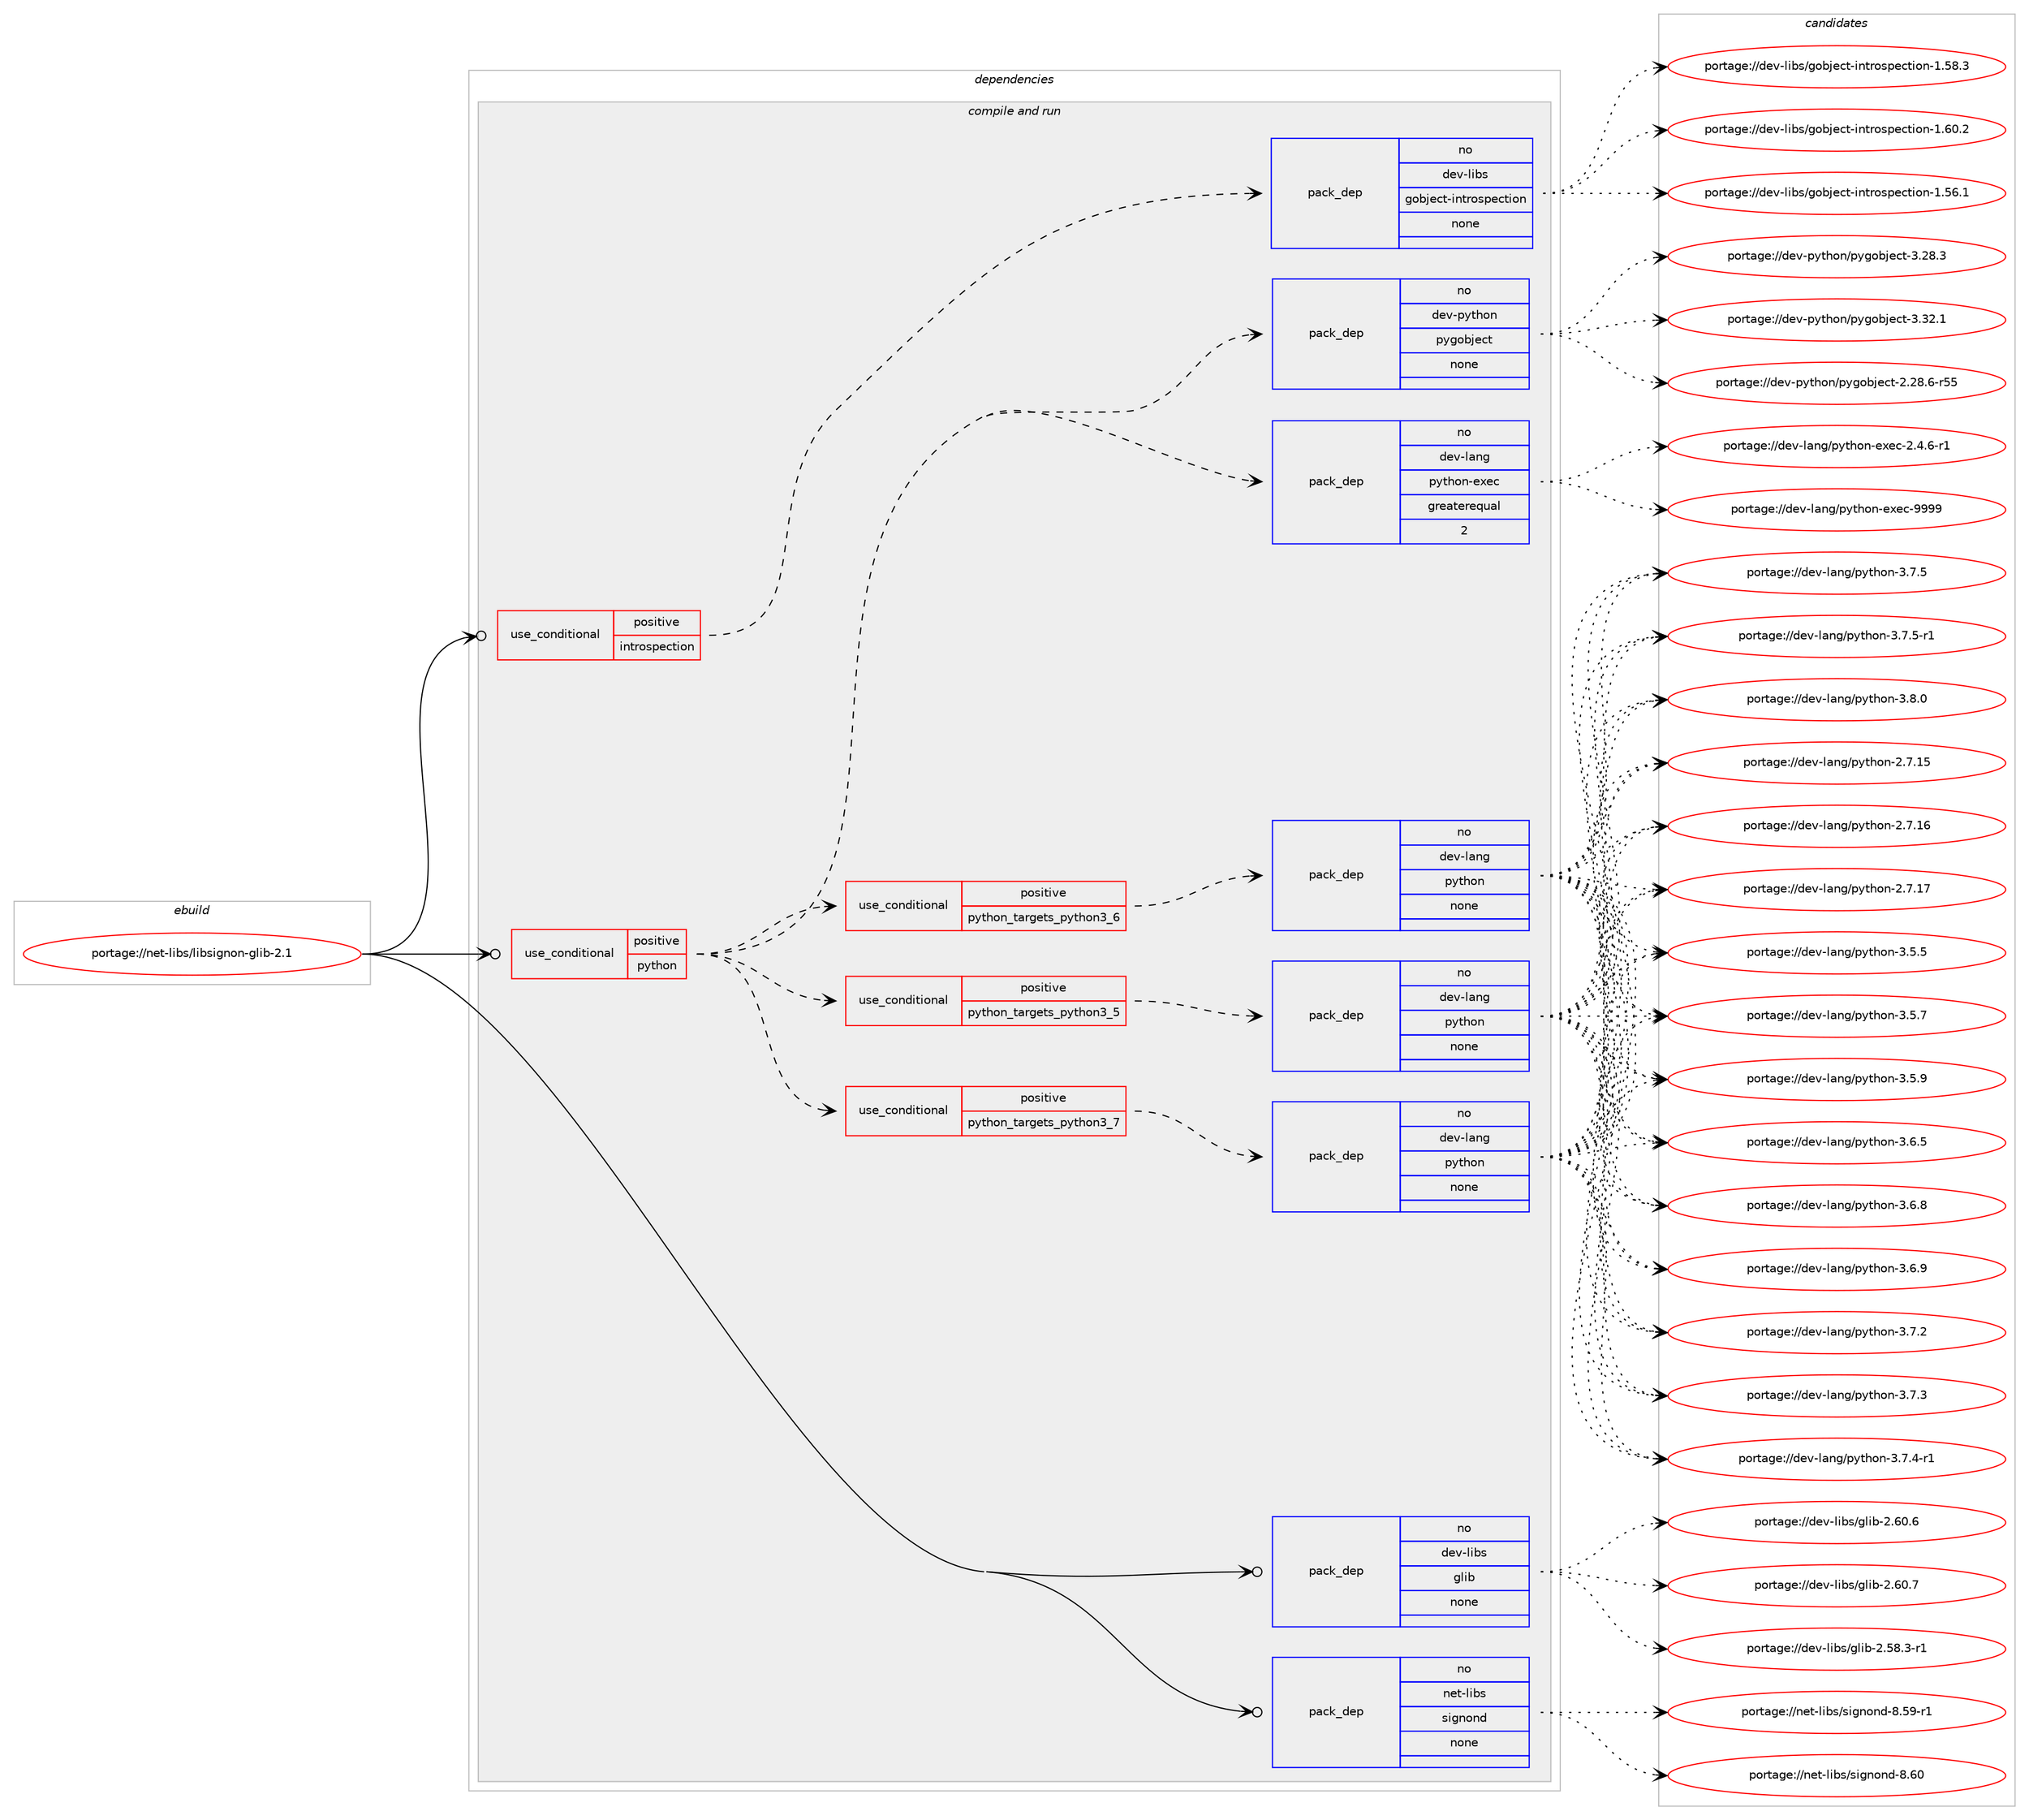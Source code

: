 digraph prolog {

# *************
# Graph options
# *************

newrank=true;
concentrate=true;
compound=true;
graph [rankdir=LR,fontname=Helvetica,fontsize=10,ranksep=1.5];#, ranksep=2.5, nodesep=0.2];
edge  [arrowhead=vee];
node  [fontname=Helvetica,fontsize=10];

# **********
# The ebuild
# **********

subgraph cluster_leftcol {
color=gray;
rank=same;
label=<<i>ebuild</i>>;
id [label="portage://net-libs/libsignon-glib-2.1", color=red, width=4, href="../net-libs/libsignon-glib-2.1.svg"];
}

# ****************
# The dependencies
# ****************

subgraph cluster_midcol {
color=gray;
label=<<i>dependencies</i>>;
subgraph cluster_compile {
fillcolor="#eeeeee";
style=filled;
label=<<i>compile</i>>;
}
subgraph cluster_compileandrun {
fillcolor="#eeeeee";
style=filled;
label=<<i>compile and run</i>>;
subgraph cond90016 {
dependency360055 [label=<<TABLE BORDER="0" CELLBORDER="1" CELLSPACING="0" CELLPADDING="4"><TR><TD ROWSPAN="3" CELLPADDING="10">use_conditional</TD></TR><TR><TD>positive</TD></TR><TR><TD>introspection</TD></TR></TABLE>>, shape=none, color=red];
subgraph pack264058 {
dependency360056 [label=<<TABLE BORDER="0" CELLBORDER="1" CELLSPACING="0" CELLPADDING="4" WIDTH="220"><TR><TD ROWSPAN="6" CELLPADDING="30">pack_dep</TD></TR><TR><TD WIDTH="110">no</TD></TR><TR><TD>dev-libs</TD></TR><TR><TD>gobject-introspection</TD></TR><TR><TD>none</TD></TR><TR><TD></TD></TR></TABLE>>, shape=none, color=blue];
}
dependency360055:e -> dependency360056:w [weight=20,style="dashed",arrowhead="vee"];
}
id:e -> dependency360055:w [weight=20,style="solid",arrowhead="odotvee"];
subgraph cond90017 {
dependency360057 [label=<<TABLE BORDER="0" CELLBORDER="1" CELLSPACING="0" CELLPADDING="4"><TR><TD ROWSPAN="3" CELLPADDING="10">use_conditional</TD></TR><TR><TD>positive</TD></TR><TR><TD>python</TD></TR></TABLE>>, shape=none, color=red];
subgraph cond90018 {
dependency360058 [label=<<TABLE BORDER="0" CELLBORDER="1" CELLSPACING="0" CELLPADDING="4"><TR><TD ROWSPAN="3" CELLPADDING="10">use_conditional</TD></TR><TR><TD>positive</TD></TR><TR><TD>python_targets_python3_5</TD></TR></TABLE>>, shape=none, color=red];
subgraph pack264059 {
dependency360059 [label=<<TABLE BORDER="0" CELLBORDER="1" CELLSPACING="0" CELLPADDING="4" WIDTH="220"><TR><TD ROWSPAN="6" CELLPADDING="30">pack_dep</TD></TR><TR><TD WIDTH="110">no</TD></TR><TR><TD>dev-lang</TD></TR><TR><TD>python</TD></TR><TR><TD>none</TD></TR><TR><TD></TD></TR></TABLE>>, shape=none, color=blue];
}
dependency360058:e -> dependency360059:w [weight=20,style="dashed",arrowhead="vee"];
}
dependency360057:e -> dependency360058:w [weight=20,style="dashed",arrowhead="vee"];
subgraph cond90019 {
dependency360060 [label=<<TABLE BORDER="0" CELLBORDER="1" CELLSPACING="0" CELLPADDING="4"><TR><TD ROWSPAN="3" CELLPADDING="10">use_conditional</TD></TR><TR><TD>positive</TD></TR><TR><TD>python_targets_python3_6</TD></TR></TABLE>>, shape=none, color=red];
subgraph pack264060 {
dependency360061 [label=<<TABLE BORDER="0" CELLBORDER="1" CELLSPACING="0" CELLPADDING="4" WIDTH="220"><TR><TD ROWSPAN="6" CELLPADDING="30">pack_dep</TD></TR><TR><TD WIDTH="110">no</TD></TR><TR><TD>dev-lang</TD></TR><TR><TD>python</TD></TR><TR><TD>none</TD></TR><TR><TD></TD></TR></TABLE>>, shape=none, color=blue];
}
dependency360060:e -> dependency360061:w [weight=20,style="dashed",arrowhead="vee"];
}
dependency360057:e -> dependency360060:w [weight=20,style="dashed",arrowhead="vee"];
subgraph cond90020 {
dependency360062 [label=<<TABLE BORDER="0" CELLBORDER="1" CELLSPACING="0" CELLPADDING="4"><TR><TD ROWSPAN="3" CELLPADDING="10">use_conditional</TD></TR><TR><TD>positive</TD></TR><TR><TD>python_targets_python3_7</TD></TR></TABLE>>, shape=none, color=red];
subgraph pack264061 {
dependency360063 [label=<<TABLE BORDER="0" CELLBORDER="1" CELLSPACING="0" CELLPADDING="4" WIDTH="220"><TR><TD ROWSPAN="6" CELLPADDING="30">pack_dep</TD></TR><TR><TD WIDTH="110">no</TD></TR><TR><TD>dev-lang</TD></TR><TR><TD>python</TD></TR><TR><TD>none</TD></TR><TR><TD></TD></TR></TABLE>>, shape=none, color=blue];
}
dependency360062:e -> dependency360063:w [weight=20,style="dashed",arrowhead="vee"];
}
dependency360057:e -> dependency360062:w [weight=20,style="dashed",arrowhead="vee"];
subgraph pack264062 {
dependency360064 [label=<<TABLE BORDER="0" CELLBORDER="1" CELLSPACING="0" CELLPADDING="4" WIDTH="220"><TR><TD ROWSPAN="6" CELLPADDING="30">pack_dep</TD></TR><TR><TD WIDTH="110">no</TD></TR><TR><TD>dev-lang</TD></TR><TR><TD>python-exec</TD></TR><TR><TD>greaterequal</TD></TR><TR><TD>2</TD></TR></TABLE>>, shape=none, color=blue];
}
dependency360057:e -> dependency360064:w [weight=20,style="dashed",arrowhead="vee"];
subgraph pack264063 {
dependency360065 [label=<<TABLE BORDER="0" CELLBORDER="1" CELLSPACING="0" CELLPADDING="4" WIDTH="220"><TR><TD ROWSPAN="6" CELLPADDING="30">pack_dep</TD></TR><TR><TD WIDTH="110">no</TD></TR><TR><TD>dev-python</TD></TR><TR><TD>pygobject</TD></TR><TR><TD>none</TD></TR><TR><TD></TD></TR></TABLE>>, shape=none, color=blue];
}
dependency360057:e -> dependency360065:w [weight=20,style="dashed",arrowhead="vee"];
}
id:e -> dependency360057:w [weight=20,style="solid",arrowhead="odotvee"];
subgraph pack264064 {
dependency360066 [label=<<TABLE BORDER="0" CELLBORDER="1" CELLSPACING="0" CELLPADDING="4" WIDTH="220"><TR><TD ROWSPAN="6" CELLPADDING="30">pack_dep</TD></TR><TR><TD WIDTH="110">no</TD></TR><TR><TD>dev-libs</TD></TR><TR><TD>glib</TD></TR><TR><TD>none</TD></TR><TR><TD></TD></TR></TABLE>>, shape=none, color=blue];
}
id:e -> dependency360066:w [weight=20,style="solid",arrowhead="odotvee"];
subgraph pack264065 {
dependency360067 [label=<<TABLE BORDER="0" CELLBORDER="1" CELLSPACING="0" CELLPADDING="4" WIDTH="220"><TR><TD ROWSPAN="6" CELLPADDING="30">pack_dep</TD></TR><TR><TD WIDTH="110">no</TD></TR><TR><TD>net-libs</TD></TR><TR><TD>signond</TD></TR><TR><TD>none</TD></TR><TR><TD></TD></TR></TABLE>>, shape=none, color=blue];
}
id:e -> dependency360067:w [weight=20,style="solid",arrowhead="odotvee"];
}
subgraph cluster_run {
fillcolor="#eeeeee";
style=filled;
label=<<i>run</i>>;
}
}

# **************
# The candidates
# **************

subgraph cluster_choices {
rank=same;
color=gray;
label=<<i>candidates</i>>;

subgraph choice264058 {
color=black;
nodesep=1;
choiceportage1001011184510810598115471031119810610199116451051101161141111151121019911610511111045494653544649 [label="portage://dev-libs/gobject-introspection-1.56.1", color=red, width=4,href="../dev-libs/gobject-introspection-1.56.1.svg"];
choiceportage1001011184510810598115471031119810610199116451051101161141111151121019911610511111045494653564651 [label="portage://dev-libs/gobject-introspection-1.58.3", color=red, width=4,href="../dev-libs/gobject-introspection-1.58.3.svg"];
choiceportage1001011184510810598115471031119810610199116451051101161141111151121019911610511111045494654484650 [label="portage://dev-libs/gobject-introspection-1.60.2", color=red, width=4,href="../dev-libs/gobject-introspection-1.60.2.svg"];
dependency360056:e -> choiceportage1001011184510810598115471031119810610199116451051101161141111151121019911610511111045494653544649:w [style=dotted,weight="100"];
dependency360056:e -> choiceportage1001011184510810598115471031119810610199116451051101161141111151121019911610511111045494653564651:w [style=dotted,weight="100"];
dependency360056:e -> choiceportage1001011184510810598115471031119810610199116451051101161141111151121019911610511111045494654484650:w [style=dotted,weight="100"];
}
subgraph choice264059 {
color=black;
nodesep=1;
choiceportage10010111845108971101034711212111610411111045504655464953 [label="portage://dev-lang/python-2.7.15", color=red, width=4,href="../dev-lang/python-2.7.15.svg"];
choiceportage10010111845108971101034711212111610411111045504655464954 [label="portage://dev-lang/python-2.7.16", color=red, width=4,href="../dev-lang/python-2.7.16.svg"];
choiceportage10010111845108971101034711212111610411111045504655464955 [label="portage://dev-lang/python-2.7.17", color=red, width=4,href="../dev-lang/python-2.7.17.svg"];
choiceportage100101118451089711010347112121116104111110455146534653 [label="portage://dev-lang/python-3.5.5", color=red, width=4,href="../dev-lang/python-3.5.5.svg"];
choiceportage100101118451089711010347112121116104111110455146534655 [label="portage://dev-lang/python-3.5.7", color=red, width=4,href="../dev-lang/python-3.5.7.svg"];
choiceportage100101118451089711010347112121116104111110455146534657 [label="portage://dev-lang/python-3.5.9", color=red, width=4,href="../dev-lang/python-3.5.9.svg"];
choiceportage100101118451089711010347112121116104111110455146544653 [label="portage://dev-lang/python-3.6.5", color=red, width=4,href="../dev-lang/python-3.6.5.svg"];
choiceportage100101118451089711010347112121116104111110455146544656 [label="portage://dev-lang/python-3.6.8", color=red, width=4,href="../dev-lang/python-3.6.8.svg"];
choiceportage100101118451089711010347112121116104111110455146544657 [label="portage://dev-lang/python-3.6.9", color=red, width=4,href="../dev-lang/python-3.6.9.svg"];
choiceportage100101118451089711010347112121116104111110455146554650 [label="portage://dev-lang/python-3.7.2", color=red, width=4,href="../dev-lang/python-3.7.2.svg"];
choiceportage100101118451089711010347112121116104111110455146554651 [label="portage://dev-lang/python-3.7.3", color=red, width=4,href="../dev-lang/python-3.7.3.svg"];
choiceportage1001011184510897110103471121211161041111104551465546524511449 [label="portage://dev-lang/python-3.7.4-r1", color=red, width=4,href="../dev-lang/python-3.7.4-r1.svg"];
choiceportage100101118451089711010347112121116104111110455146554653 [label="portage://dev-lang/python-3.7.5", color=red, width=4,href="../dev-lang/python-3.7.5.svg"];
choiceportage1001011184510897110103471121211161041111104551465546534511449 [label="portage://dev-lang/python-3.7.5-r1", color=red, width=4,href="../dev-lang/python-3.7.5-r1.svg"];
choiceportage100101118451089711010347112121116104111110455146564648 [label="portage://dev-lang/python-3.8.0", color=red, width=4,href="../dev-lang/python-3.8.0.svg"];
dependency360059:e -> choiceportage10010111845108971101034711212111610411111045504655464953:w [style=dotted,weight="100"];
dependency360059:e -> choiceportage10010111845108971101034711212111610411111045504655464954:w [style=dotted,weight="100"];
dependency360059:e -> choiceportage10010111845108971101034711212111610411111045504655464955:w [style=dotted,weight="100"];
dependency360059:e -> choiceportage100101118451089711010347112121116104111110455146534653:w [style=dotted,weight="100"];
dependency360059:e -> choiceportage100101118451089711010347112121116104111110455146534655:w [style=dotted,weight="100"];
dependency360059:e -> choiceportage100101118451089711010347112121116104111110455146534657:w [style=dotted,weight="100"];
dependency360059:e -> choiceportage100101118451089711010347112121116104111110455146544653:w [style=dotted,weight="100"];
dependency360059:e -> choiceportage100101118451089711010347112121116104111110455146544656:w [style=dotted,weight="100"];
dependency360059:e -> choiceportage100101118451089711010347112121116104111110455146544657:w [style=dotted,weight="100"];
dependency360059:e -> choiceportage100101118451089711010347112121116104111110455146554650:w [style=dotted,weight="100"];
dependency360059:e -> choiceportage100101118451089711010347112121116104111110455146554651:w [style=dotted,weight="100"];
dependency360059:e -> choiceportage1001011184510897110103471121211161041111104551465546524511449:w [style=dotted,weight="100"];
dependency360059:e -> choiceportage100101118451089711010347112121116104111110455146554653:w [style=dotted,weight="100"];
dependency360059:e -> choiceportage1001011184510897110103471121211161041111104551465546534511449:w [style=dotted,weight="100"];
dependency360059:e -> choiceportage100101118451089711010347112121116104111110455146564648:w [style=dotted,weight="100"];
}
subgraph choice264060 {
color=black;
nodesep=1;
choiceportage10010111845108971101034711212111610411111045504655464953 [label="portage://dev-lang/python-2.7.15", color=red, width=4,href="../dev-lang/python-2.7.15.svg"];
choiceportage10010111845108971101034711212111610411111045504655464954 [label="portage://dev-lang/python-2.7.16", color=red, width=4,href="../dev-lang/python-2.7.16.svg"];
choiceportage10010111845108971101034711212111610411111045504655464955 [label="portage://dev-lang/python-2.7.17", color=red, width=4,href="../dev-lang/python-2.7.17.svg"];
choiceportage100101118451089711010347112121116104111110455146534653 [label="portage://dev-lang/python-3.5.5", color=red, width=4,href="../dev-lang/python-3.5.5.svg"];
choiceportage100101118451089711010347112121116104111110455146534655 [label="portage://dev-lang/python-3.5.7", color=red, width=4,href="../dev-lang/python-3.5.7.svg"];
choiceportage100101118451089711010347112121116104111110455146534657 [label="portage://dev-lang/python-3.5.9", color=red, width=4,href="../dev-lang/python-3.5.9.svg"];
choiceportage100101118451089711010347112121116104111110455146544653 [label="portage://dev-lang/python-3.6.5", color=red, width=4,href="../dev-lang/python-3.6.5.svg"];
choiceportage100101118451089711010347112121116104111110455146544656 [label="portage://dev-lang/python-3.6.8", color=red, width=4,href="../dev-lang/python-3.6.8.svg"];
choiceportage100101118451089711010347112121116104111110455146544657 [label="portage://dev-lang/python-3.6.9", color=red, width=4,href="../dev-lang/python-3.6.9.svg"];
choiceportage100101118451089711010347112121116104111110455146554650 [label="portage://dev-lang/python-3.7.2", color=red, width=4,href="../dev-lang/python-3.7.2.svg"];
choiceportage100101118451089711010347112121116104111110455146554651 [label="portage://dev-lang/python-3.7.3", color=red, width=4,href="../dev-lang/python-3.7.3.svg"];
choiceportage1001011184510897110103471121211161041111104551465546524511449 [label="portage://dev-lang/python-3.7.4-r1", color=red, width=4,href="../dev-lang/python-3.7.4-r1.svg"];
choiceportage100101118451089711010347112121116104111110455146554653 [label="portage://dev-lang/python-3.7.5", color=red, width=4,href="../dev-lang/python-3.7.5.svg"];
choiceportage1001011184510897110103471121211161041111104551465546534511449 [label="portage://dev-lang/python-3.7.5-r1", color=red, width=4,href="../dev-lang/python-3.7.5-r1.svg"];
choiceportage100101118451089711010347112121116104111110455146564648 [label="portage://dev-lang/python-3.8.0", color=red, width=4,href="../dev-lang/python-3.8.0.svg"];
dependency360061:e -> choiceportage10010111845108971101034711212111610411111045504655464953:w [style=dotted,weight="100"];
dependency360061:e -> choiceportage10010111845108971101034711212111610411111045504655464954:w [style=dotted,weight="100"];
dependency360061:e -> choiceportage10010111845108971101034711212111610411111045504655464955:w [style=dotted,weight="100"];
dependency360061:e -> choiceportage100101118451089711010347112121116104111110455146534653:w [style=dotted,weight="100"];
dependency360061:e -> choiceportage100101118451089711010347112121116104111110455146534655:w [style=dotted,weight="100"];
dependency360061:e -> choiceportage100101118451089711010347112121116104111110455146534657:w [style=dotted,weight="100"];
dependency360061:e -> choiceportage100101118451089711010347112121116104111110455146544653:w [style=dotted,weight="100"];
dependency360061:e -> choiceportage100101118451089711010347112121116104111110455146544656:w [style=dotted,weight="100"];
dependency360061:e -> choiceportage100101118451089711010347112121116104111110455146544657:w [style=dotted,weight="100"];
dependency360061:e -> choiceportage100101118451089711010347112121116104111110455146554650:w [style=dotted,weight="100"];
dependency360061:e -> choiceportage100101118451089711010347112121116104111110455146554651:w [style=dotted,weight="100"];
dependency360061:e -> choiceportage1001011184510897110103471121211161041111104551465546524511449:w [style=dotted,weight="100"];
dependency360061:e -> choiceportage100101118451089711010347112121116104111110455146554653:w [style=dotted,weight="100"];
dependency360061:e -> choiceportage1001011184510897110103471121211161041111104551465546534511449:w [style=dotted,weight="100"];
dependency360061:e -> choiceportage100101118451089711010347112121116104111110455146564648:w [style=dotted,weight="100"];
}
subgraph choice264061 {
color=black;
nodesep=1;
choiceportage10010111845108971101034711212111610411111045504655464953 [label="portage://dev-lang/python-2.7.15", color=red, width=4,href="../dev-lang/python-2.7.15.svg"];
choiceportage10010111845108971101034711212111610411111045504655464954 [label="portage://dev-lang/python-2.7.16", color=red, width=4,href="../dev-lang/python-2.7.16.svg"];
choiceportage10010111845108971101034711212111610411111045504655464955 [label="portage://dev-lang/python-2.7.17", color=red, width=4,href="../dev-lang/python-2.7.17.svg"];
choiceportage100101118451089711010347112121116104111110455146534653 [label="portage://dev-lang/python-3.5.5", color=red, width=4,href="../dev-lang/python-3.5.5.svg"];
choiceportage100101118451089711010347112121116104111110455146534655 [label="portage://dev-lang/python-3.5.7", color=red, width=4,href="../dev-lang/python-3.5.7.svg"];
choiceportage100101118451089711010347112121116104111110455146534657 [label="portage://dev-lang/python-3.5.9", color=red, width=4,href="../dev-lang/python-3.5.9.svg"];
choiceportage100101118451089711010347112121116104111110455146544653 [label="portage://dev-lang/python-3.6.5", color=red, width=4,href="../dev-lang/python-3.6.5.svg"];
choiceportage100101118451089711010347112121116104111110455146544656 [label="portage://dev-lang/python-3.6.8", color=red, width=4,href="../dev-lang/python-3.6.8.svg"];
choiceportage100101118451089711010347112121116104111110455146544657 [label="portage://dev-lang/python-3.6.9", color=red, width=4,href="../dev-lang/python-3.6.9.svg"];
choiceportage100101118451089711010347112121116104111110455146554650 [label="portage://dev-lang/python-3.7.2", color=red, width=4,href="../dev-lang/python-3.7.2.svg"];
choiceportage100101118451089711010347112121116104111110455146554651 [label="portage://dev-lang/python-3.7.3", color=red, width=4,href="../dev-lang/python-3.7.3.svg"];
choiceportage1001011184510897110103471121211161041111104551465546524511449 [label="portage://dev-lang/python-3.7.4-r1", color=red, width=4,href="../dev-lang/python-3.7.4-r1.svg"];
choiceportage100101118451089711010347112121116104111110455146554653 [label="portage://dev-lang/python-3.7.5", color=red, width=4,href="../dev-lang/python-3.7.5.svg"];
choiceportage1001011184510897110103471121211161041111104551465546534511449 [label="portage://dev-lang/python-3.7.5-r1", color=red, width=4,href="../dev-lang/python-3.7.5-r1.svg"];
choiceportage100101118451089711010347112121116104111110455146564648 [label="portage://dev-lang/python-3.8.0", color=red, width=4,href="../dev-lang/python-3.8.0.svg"];
dependency360063:e -> choiceportage10010111845108971101034711212111610411111045504655464953:w [style=dotted,weight="100"];
dependency360063:e -> choiceportage10010111845108971101034711212111610411111045504655464954:w [style=dotted,weight="100"];
dependency360063:e -> choiceportage10010111845108971101034711212111610411111045504655464955:w [style=dotted,weight="100"];
dependency360063:e -> choiceportage100101118451089711010347112121116104111110455146534653:w [style=dotted,weight="100"];
dependency360063:e -> choiceportage100101118451089711010347112121116104111110455146534655:w [style=dotted,weight="100"];
dependency360063:e -> choiceportage100101118451089711010347112121116104111110455146534657:w [style=dotted,weight="100"];
dependency360063:e -> choiceportage100101118451089711010347112121116104111110455146544653:w [style=dotted,weight="100"];
dependency360063:e -> choiceportage100101118451089711010347112121116104111110455146544656:w [style=dotted,weight="100"];
dependency360063:e -> choiceportage100101118451089711010347112121116104111110455146544657:w [style=dotted,weight="100"];
dependency360063:e -> choiceportage100101118451089711010347112121116104111110455146554650:w [style=dotted,weight="100"];
dependency360063:e -> choiceportage100101118451089711010347112121116104111110455146554651:w [style=dotted,weight="100"];
dependency360063:e -> choiceportage1001011184510897110103471121211161041111104551465546524511449:w [style=dotted,weight="100"];
dependency360063:e -> choiceportage100101118451089711010347112121116104111110455146554653:w [style=dotted,weight="100"];
dependency360063:e -> choiceportage1001011184510897110103471121211161041111104551465546534511449:w [style=dotted,weight="100"];
dependency360063:e -> choiceportage100101118451089711010347112121116104111110455146564648:w [style=dotted,weight="100"];
}
subgraph choice264062 {
color=black;
nodesep=1;
choiceportage10010111845108971101034711212111610411111045101120101994550465246544511449 [label="portage://dev-lang/python-exec-2.4.6-r1", color=red, width=4,href="../dev-lang/python-exec-2.4.6-r1.svg"];
choiceportage10010111845108971101034711212111610411111045101120101994557575757 [label="portage://dev-lang/python-exec-9999", color=red, width=4,href="../dev-lang/python-exec-9999.svg"];
dependency360064:e -> choiceportage10010111845108971101034711212111610411111045101120101994550465246544511449:w [style=dotted,weight="100"];
dependency360064:e -> choiceportage10010111845108971101034711212111610411111045101120101994557575757:w [style=dotted,weight="100"];
}
subgraph choice264063 {
color=black;
nodesep=1;
choiceportage1001011184511212111610411111047112121103111981061019911645504650564654451145353 [label="portage://dev-python/pygobject-2.28.6-r55", color=red, width=4,href="../dev-python/pygobject-2.28.6-r55.svg"];
choiceportage1001011184511212111610411111047112121103111981061019911645514650564651 [label="portage://dev-python/pygobject-3.28.3", color=red, width=4,href="../dev-python/pygobject-3.28.3.svg"];
choiceportage1001011184511212111610411111047112121103111981061019911645514651504649 [label="portage://dev-python/pygobject-3.32.1", color=red, width=4,href="../dev-python/pygobject-3.32.1.svg"];
dependency360065:e -> choiceportage1001011184511212111610411111047112121103111981061019911645504650564654451145353:w [style=dotted,weight="100"];
dependency360065:e -> choiceportage1001011184511212111610411111047112121103111981061019911645514650564651:w [style=dotted,weight="100"];
dependency360065:e -> choiceportage1001011184511212111610411111047112121103111981061019911645514651504649:w [style=dotted,weight="100"];
}
subgraph choice264064 {
color=black;
nodesep=1;
choiceportage10010111845108105981154710310810598455046535646514511449 [label="portage://dev-libs/glib-2.58.3-r1", color=red, width=4,href="../dev-libs/glib-2.58.3-r1.svg"];
choiceportage1001011184510810598115471031081059845504654484654 [label="portage://dev-libs/glib-2.60.6", color=red, width=4,href="../dev-libs/glib-2.60.6.svg"];
choiceportage1001011184510810598115471031081059845504654484655 [label="portage://dev-libs/glib-2.60.7", color=red, width=4,href="../dev-libs/glib-2.60.7.svg"];
dependency360066:e -> choiceportage10010111845108105981154710310810598455046535646514511449:w [style=dotted,weight="100"];
dependency360066:e -> choiceportage1001011184510810598115471031081059845504654484654:w [style=dotted,weight="100"];
dependency360066:e -> choiceportage1001011184510810598115471031081059845504654484655:w [style=dotted,weight="100"];
}
subgraph choice264065 {
color=black;
nodesep=1;
choiceportage11010111645108105981154711510510311011111010045564653574511449 [label="portage://net-libs/signond-8.59-r1", color=red, width=4,href="../net-libs/signond-8.59-r1.svg"];
choiceportage1101011164510810598115471151051031101111101004556465448 [label="portage://net-libs/signond-8.60", color=red, width=4,href="../net-libs/signond-8.60.svg"];
dependency360067:e -> choiceportage11010111645108105981154711510510311011111010045564653574511449:w [style=dotted,weight="100"];
dependency360067:e -> choiceportage1101011164510810598115471151051031101111101004556465448:w [style=dotted,weight="100"];
}
}

}

